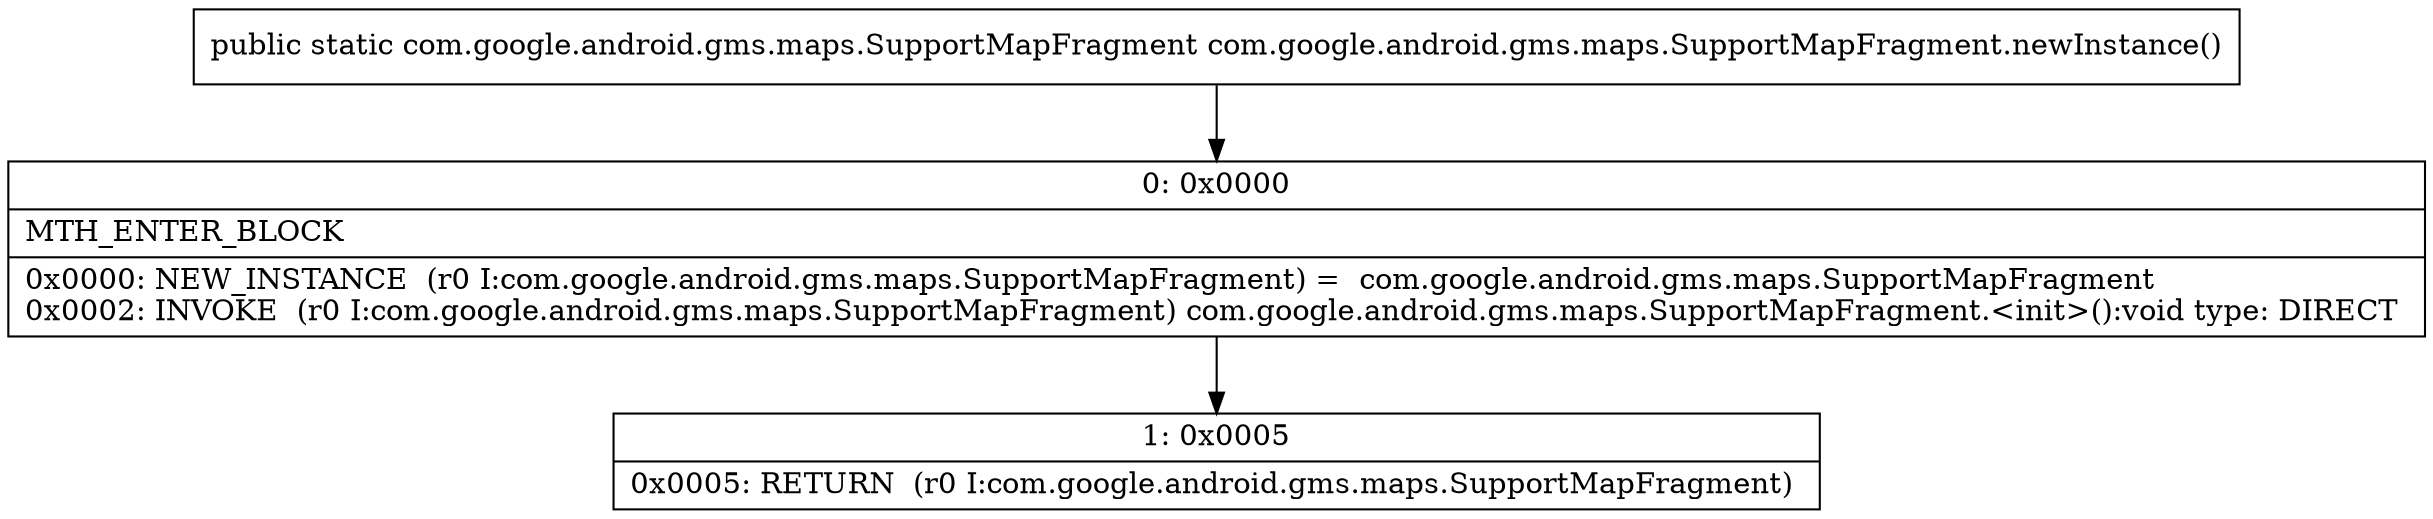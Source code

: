 digraph "CFG forcom.google.android.gms.maps.SupportMapFragment.newInstance()Lcom\/google\/android\/gms\/maps\/SupportMapFragment;" {
Node_0 [shape=record,label="{0\:\ 0x0000|MTH_ENTER_BLOCK\l|0x0000: NEW_INSTANCE  (r0 I:com.google.android.gms.maps.SupportMapFragment) =  com.google.android.gms.maps.SupportMapFragment \l0x0002: INVOKE  (r0 I:com.google.android.gms.maps.SupportMapFragment) com.google.android.gms.maps.SupportMapFragment.\<init\>():void type: DIRECT \l}"];
Node_1 [shape=record,label="{1\:\ 0x0005|0x0005: RETURN  (r0 I:com.google.android.gms.maps.SupportMapFragment) \l}"];
MethodNode[shape=record,label="{public static com.google.android.gms.maps.SupportMapFragment com.google.android.gms.maps.SupportMapFragment.newInstance() }"];
MethodNode -> Node_0;
Node_0 -> Node_1;
}

